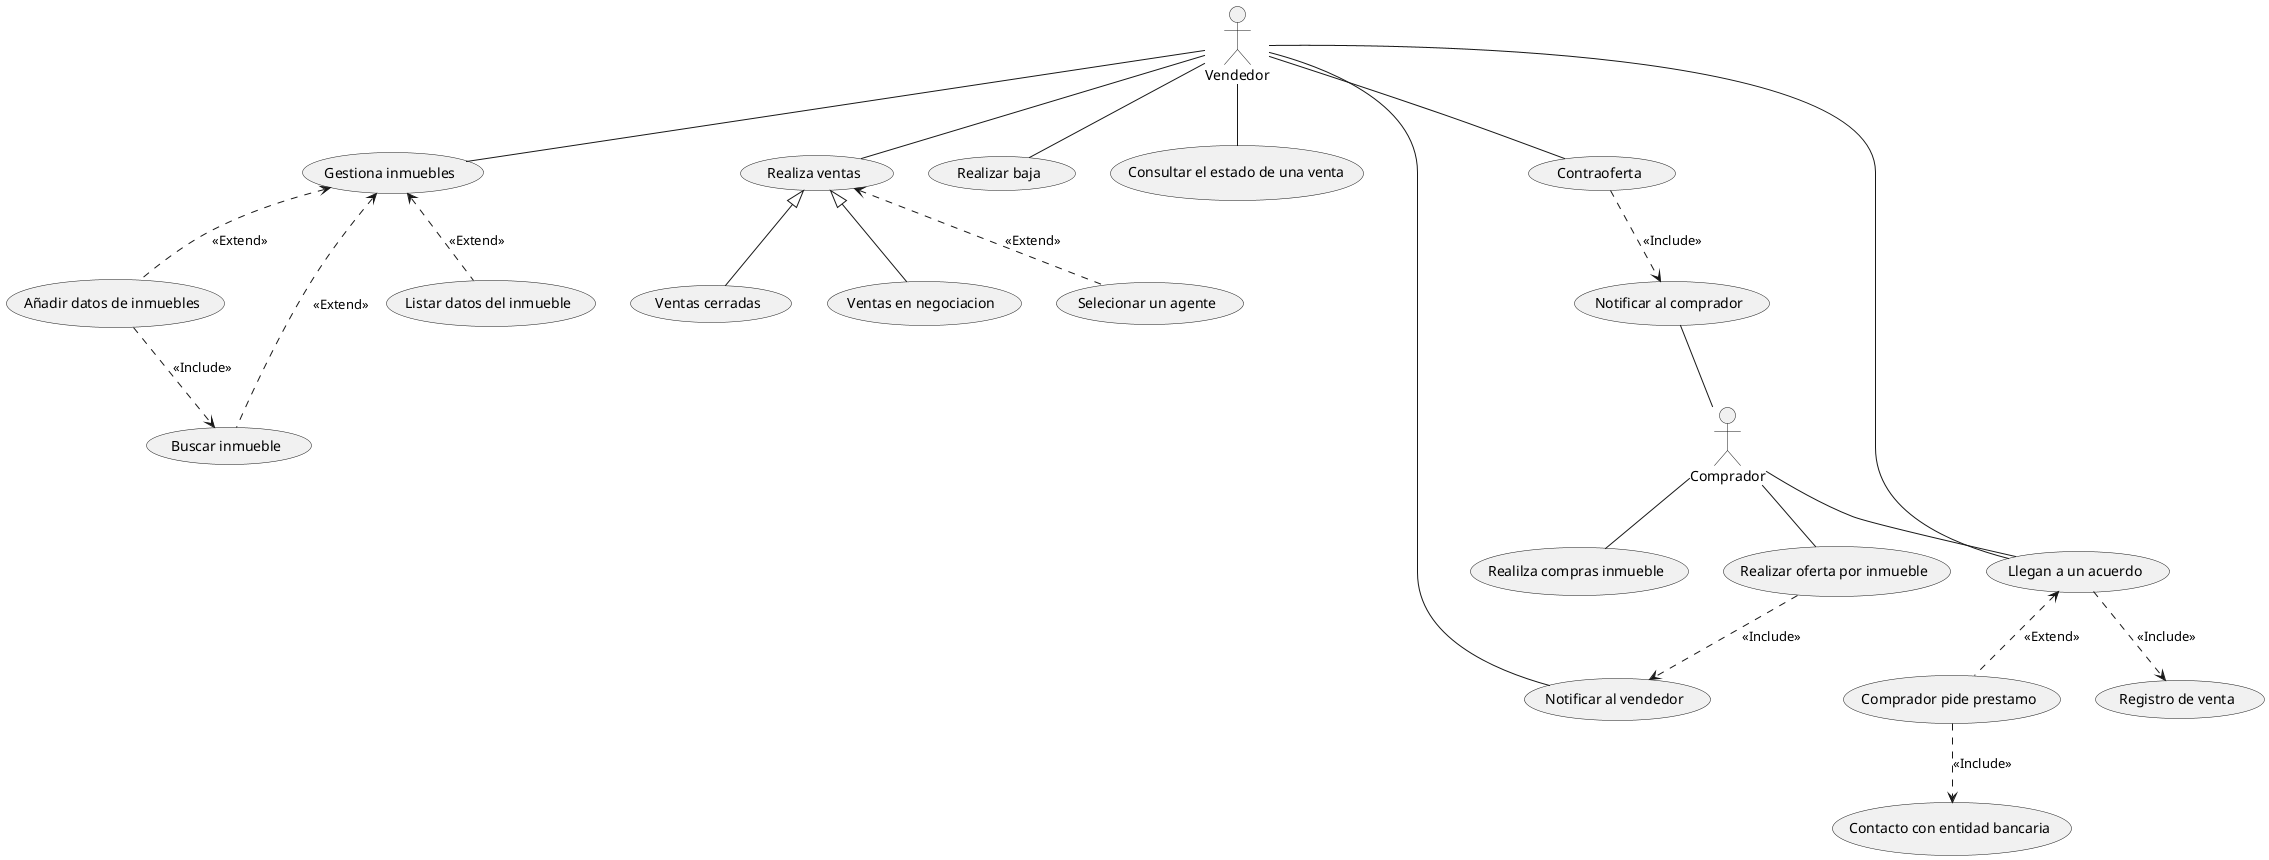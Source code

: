 @startuml

:Vendedor:
Vendedor -- (Gestiona inmuebles)
(Gestiona inmuebles) <.. (Añadir datos de inmuebles): <<Extend>>
(Añadir datos de inmuebles) ..> (Buscar inmueble): <<Include>>
(Gestiona inmuebles) <.. (Listar datos del inmueble): <<Extend>>
(Gestiona inmuebles) <.. (Buscar inmueble): <<Extend>>
Vendedor -- (Realiza ventas)
(Realiza ventas) <|-- (Ventas cerradas)
(Realiza ventas) <|-- (Ventas en negociacion)
(Realiza ventas) <.. (Selecionar un agente) : <<Extend>>
Vendedor -- (Realizar baja)
Vendedor -- (Consultar el estado de una venta)

:Comprador:
Comprador -- (Realilza compras inmueble)
Comprador -- (Realizar oferta por inmueble)
(Realizar oferta por inmueble) ..> (Notificar al vendedor): <<Include>>
(Notificar al vendedor) -- Vendedor
(Vendedor) -- (Contraoferta)
(Contraoferta) ..> (Notificar al comprador): <<Include>>
(Notificar al comprador) -- Comprador

Comprador -- (Llegan a un acuerdo)
Vendedor -- (Llegan a un acuerdo)
(Llegan a un acuerdo) ..> (Registro de venta): <<Include>>
(Llegan a un acuerdo) <.. (Comprador pide prestamo): <<Extend>>
(Comprador pide prestamo) ..> (Contacto con entidad bancaria): <<Include>>
@enduml